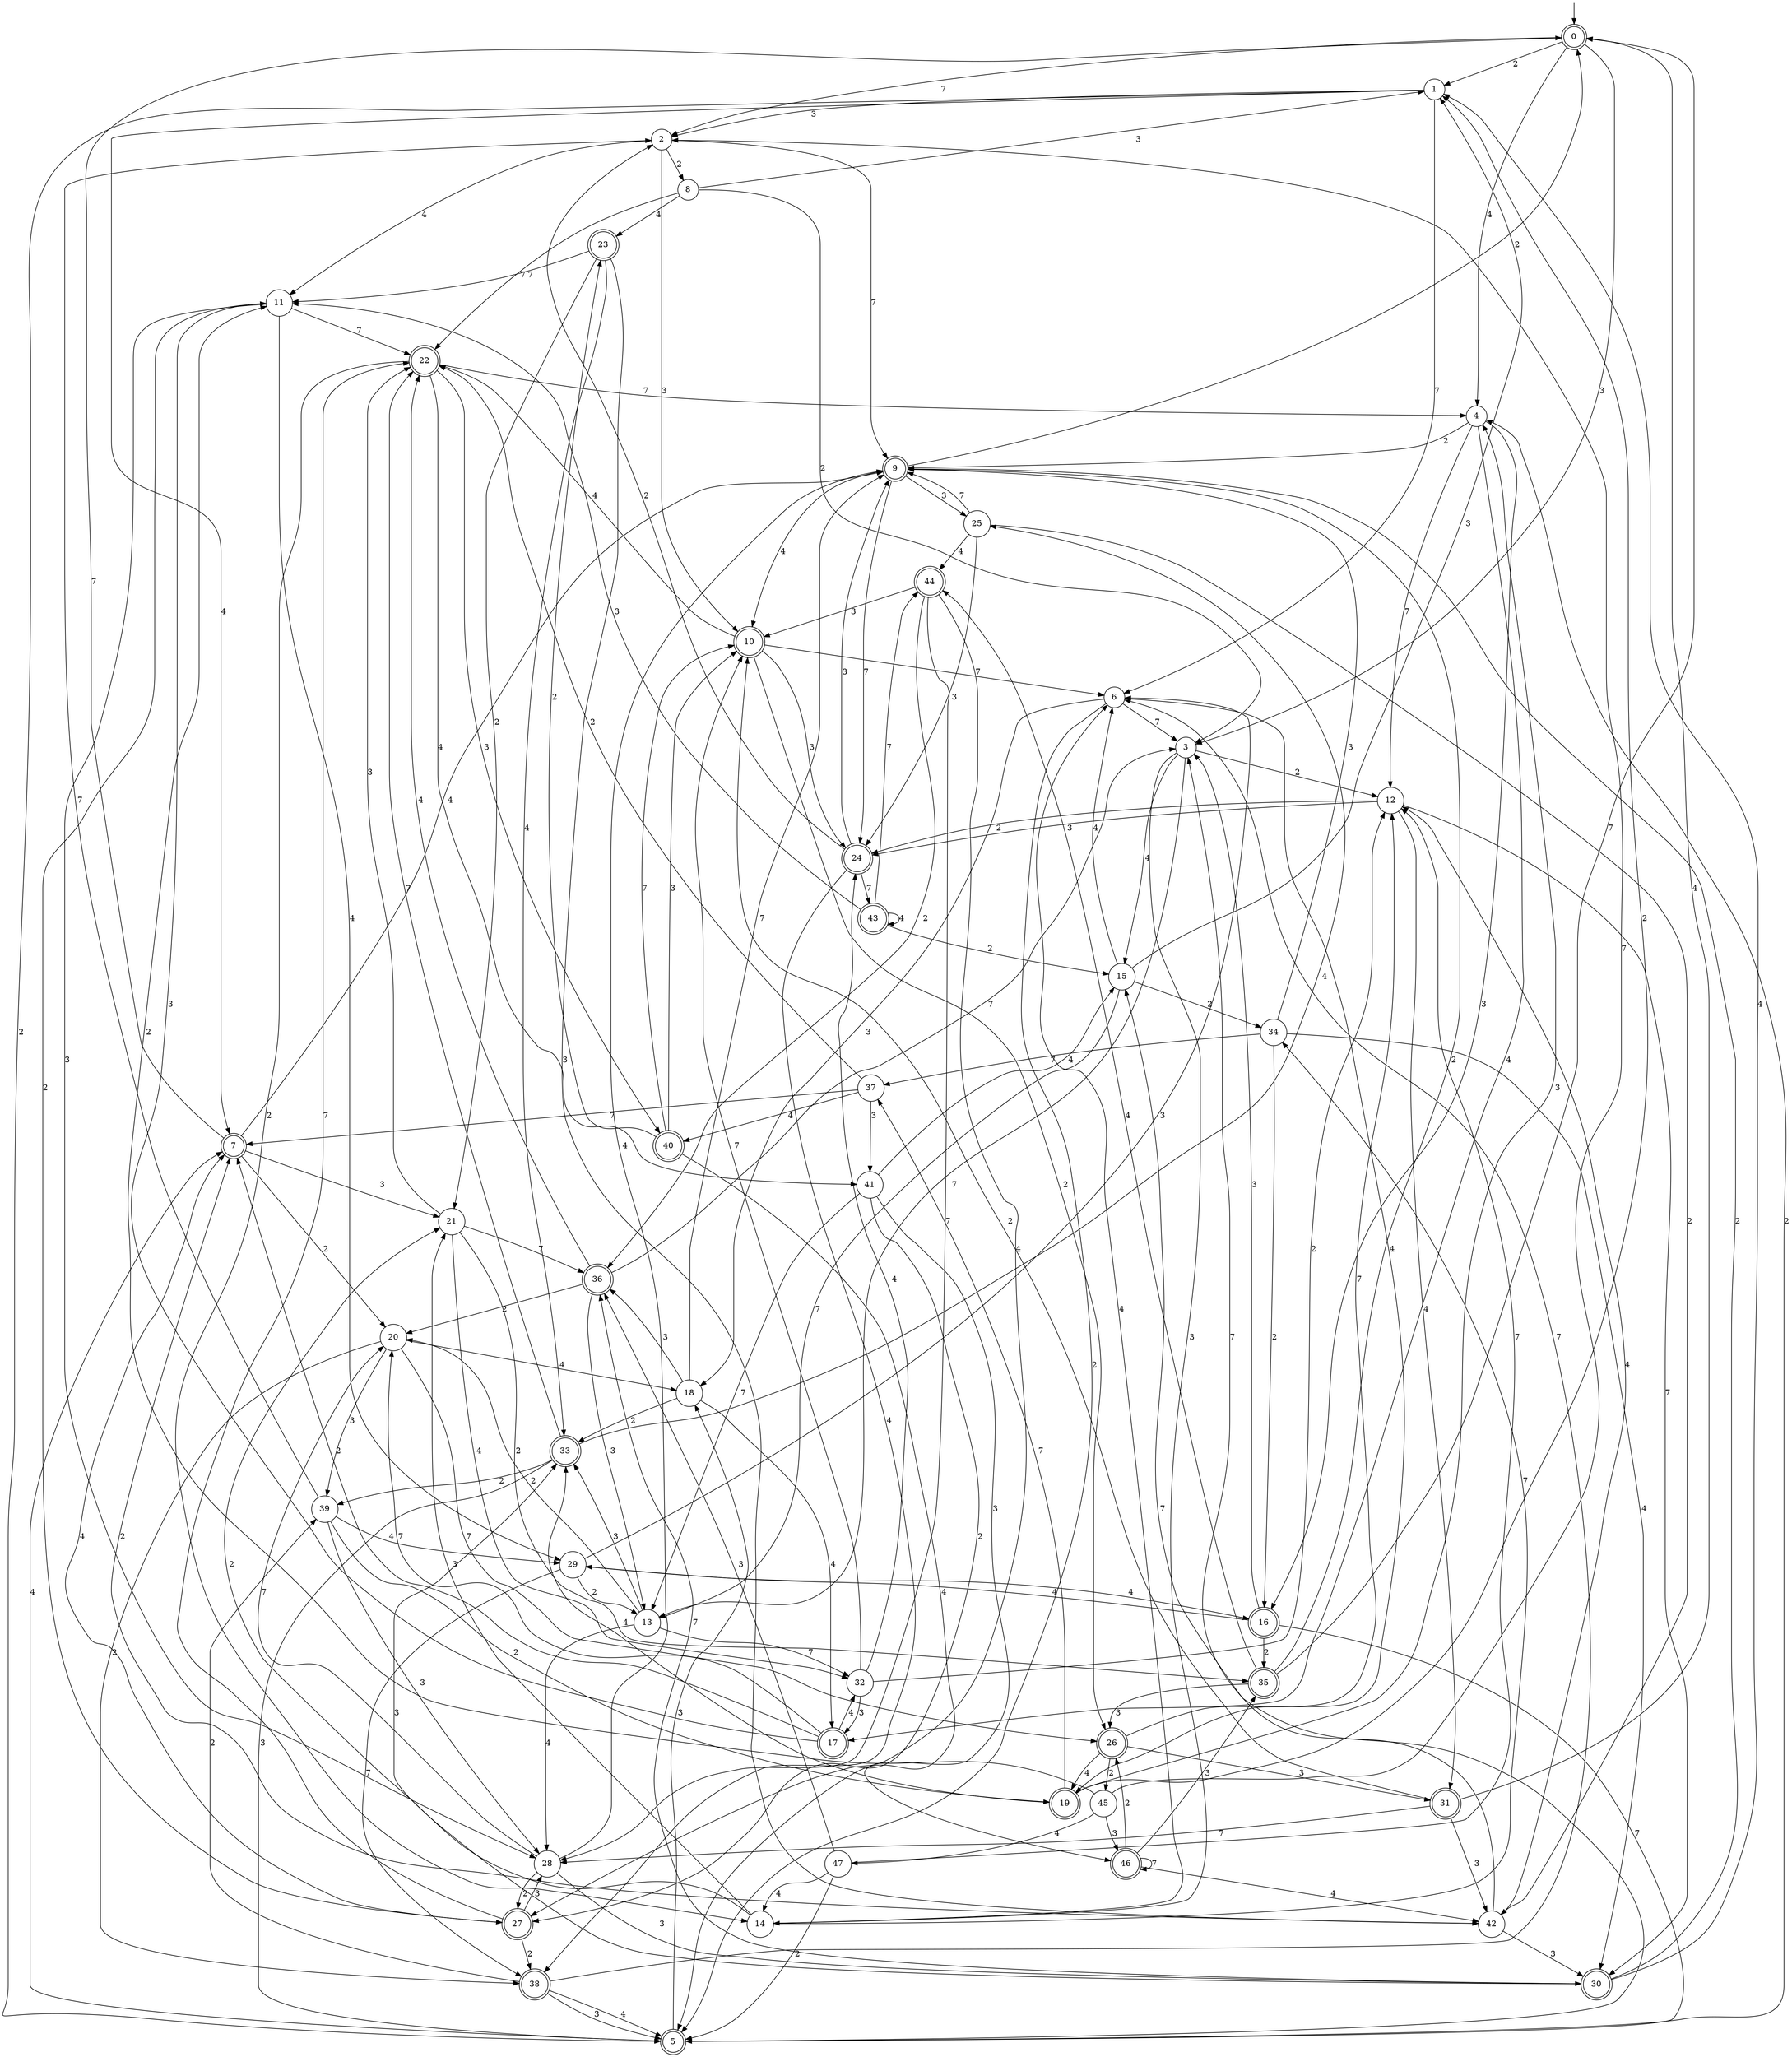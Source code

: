 digraph g {

	s0 [shape="doublecircle" label="0"];
	s1 [shape="circle" label="1"];
	s2 [shape="circle" label="2"];
	s3 [shape="circle" label="3"];
	s4 [shape="circle" label="4"];
	s5 [shape="doublecircle" label="5"];
	s6 [shape="circle" label="6"];
	s7 [shape="doublecircle" label="7"];
	s8 [shape="circle" label="8"];
	s9 [shape="doublecircle" label="9"];
	s10 [shape="doublecircle" label="10"];
	s11 [shape="circle" label="11"];
	s12 [shape="circle" label="12"];
	s13 [shape="circle" label="13"];
	s14 [shape="circle" label="14"];
	s15 [shape="circle" label="15"];
	s16 [shape="doublecircle" label="16"];
	s17 [shape="doublecircle" label="17"];
	s18 [shape="circle" label="18"];
	s19 [shape="doublecircle" label="19"];
	s20 [shape="circle" label="20"];
	s21 [shape="circle" label="21"];
	s22 [shape="doublecircle" label="22"];
	s23 [shape="doublecircle" label="23"];
	s24 [shape="doublecircle" label="24"];
	s25 [shape="circle" label="25"];
	s26 [shape="doublecircle" label="26"];
	s27 [shape="doublecircle" label="27"];
	s28 [shape="circle" label="28"];
	s29 [shape="circle" label="29"];
	s30 [shape="doublecircle" label="30"];
	s31 [shape="doublecircle" label="31"];
	s32 [shape="circle" label="32"];
	s33 [shape="doublecircle" label="33"];
	s34 [shape="circle" label="34"];
	s35 [shape="doublecircle" label="35"];
	s36 [shape="doublecircle" label="36"];
	s37 [shape="circle" label="37"];
	s38 [shape="doublecircle" label="38"];
	s39 [shape="circle" label="39"];
	s40 [shape="doublecircle" label="40"];
	s41 [shape="circle" label="41"];
	s42 [shape="circle" label="42"];
	s43 [shape="doublecircle" label="43"];
	s44 [shape="doublecircle" label="44"];
	s45 [shape="circle" label="45"];
	s46 [shape="doublecircle" label="46"];
	s47 [shape="circle" label="47"];
	s0 -> s1 [label="2"];
	s0 -> s2 [label="7"];
	s0 -> s3 [label="3"];
	s0 -> s4 [label="4"];
	s1 -> s5 [label="2"];
	s1 -> s6 [label="7"];
	s1 -> s2 [label="3"];
	s1 -> s7 [label="4"];
	s2 -> s8 [label="2"];
	s2 -> s9 [label="7"];
	s2 -> s10 [label="3"];
	s2 -> s11 [label="4"];
	s3 -> s12 [label="2"];
	s3 -> s13 [label="7"];
	s3 -> s14 [label="3"];
	s3 -> s15 [label="4"];
	s4 -> s9 [label="2"];
	s4 -> s12 [label="7"];
	s4 -> s16 [label="3"];
	s4 -> s17 [label="4"];
	s5 -> s4 [label="2"];
	s5 -> s15 [label="7"];
	s5 -> s18 [label="3"];
	s5 -> s7 [label="4"];
	s6 -> s5 [label="2"];
	s6 -> s3 [label="7"];
	s6 -> s18 [label="3"];
	s6 -> s19 [label="4"];
	s7 -> s20 [label="2"];
	s7 -> s0 [label="7"];
	s7 -> s21 [label="3"];
	s7 -> s9 [label="4"];
	s8 -> s3 [label="2"];
	s8 -> s22 [label="7"];
	s8 -> s1 [label="3"];
	s8 -> s23 [label="4"];
	s9 -> s0 [label="2"];
	s9 -> s24 [label="7"];
	s9 -> s25 [label="3"];
	s9 -> s10 [label="4"];
	s10 -> s26 [label="2"];
	s10 -> s6 [label="7"];
	s10 -> s24 [label="3"];
	s10 -> s22 [label="4"];
	s11 -> s27 [label="2"];
	s11 -> s22 [label="7"];
	s11 -> s28 [label="3"];
	s11 -> s29 [label="4"];
	s12 -> s24 [label="2"];
	s12 -> s30 [label="7"];
	s12 -> s24 [label="3"];
	s12 -> s31 [label="4"];
	s13 -> s20 [label="2"];
	s13 -> s32 [label="7"];
	s13 -> s33 [label="3"];
	s13 -> s28 [label="4"];
	s14 -> s21 [label="2"];
	s14 -> s34 [label="7"];
	s14 -> s21 [label="3"];
	s14 -> s6 [label="4"];
	s15 -> s34 [label="2"];
	s15 -> s13 [label="7"];
	s15 -> s1 [label="3"];
	s15 -> s6 [label="4"];
	s16 -> s35 [label="2"];
	s16 -> s5 [label="7"];
	s16 -> s3 [label="3"];
	s16 -> s29 [label="4"];
	s17 -> s7 [label="2"];
	s17 -> s20 [label="7"];
	s17 -> s11 [label="3"];
	s17 -> s32 [label="4"];
	s18 -> s33 [label="2"];
	s18 -> s9 [label="7"];
	s18 -> s36 [label="3"];
	s18 -> s17 [label="4"];
	s19 -> s1 [label="2"];
	s19 -> s37 [label="7"];
	s19 -> s4 [label="3"];
	s19 -> s33 [label="4"];
	s20 -> s38 [label="2"];
	s20 -> s26 [label="7"];
	s20 -> s39 [label="3"];
	s20 -> s18 [label="4"];
	s21 -> s35 [label="2"];
	s21 -> s36 [label="7"];
	s21 -> s22 [label="3"];
	s21 -> s32 [label="4"];
	s22 -> s14 [label="2"];
	s22 -> s4 [label="7"];
	s22 -> s40 [label="3"];
	s22 -> s41 [label="4"];
	s23 -> s21 [label="2"];
	s23 -> s11 [label="7"];
	s23 -> s42 [label="3"];
	s23 -> s33 [label="4"];
	s24 -> s2 [label="2"];
	s24 -> s43 [label="7"];
	s24 -> s9 [label="3"];
	s24 -> s38 [label="4"];
	s25 -> s42 [label="2"];
	s25 -> s9 [label="7"];
	s25 -> s24 [label="3"];
	s25 -> s44 [label="4"];
	s26 -> s45 [label="2"];
	s26 -> s12 [label="7"];
	s26 -> s31 [label="3"];
	s26 -> s19 [label="4"];
	s27 -> s38 [label="2"];
	s27 -> s22 [label="7"];
	s27 -> s28 [label="3"];
	s27 -> s7 [label="4"];
	s28 -> s27 [label="2"];
	s28 -> s20 [label="7"];
	s28 -> s30 [label="3"];
	s28 -> s9 [label="4"];
	s29 -> s13 [label="2"];
	s29 -> s38 [label="7"];
	s29 -> s6 [label="3"];
	s29 -> s16 [label="4"];
	s30 -> s9 [label="2"];
	s30 -> s36 [label="7"];
	s30 -> s33 [label="3"];
	s30 -> s1 [label="4"];
	s31 -> s10 [label="2"];
	s31 -> s28 [label="7"];
	s31 -> s42 [label="3"];
	s31 -> s0 [label="4"];
	s32 -> s12 [label="2"];
	s32 -> s10 [label="7"];
	s32 -> s17 [label="3"];
	s32 -> s24 [label="4"];
	s33 -> s39 [label="2"];
	s33 -> s22 [label="7"];
	s33 -> s5 [label="3"];
	s33 -> s25 [label="4"];
	s34 -> s16 [label="2"];
	s34 -> s37 [label="7"];
	s34 -> s9 [label="3"];
	s34 -> s30 [label="4"];
	s35 -> s9 [label="2"];
	s35 -> s0 [label="7"];
	s35 -> s26 [label="3"];
	s35 -> s44 [label="4"];
	s36 -> s20 [label="2"];
	s36 -> s3 [label="7"];
	s36 -> s13 [label="3"];
	s36 -> s22 [label="4"];
	s37 -> s22 [label="2"];
	s37 -> s7 [label="7"];
	s37 -> s41 [label="3"];
	s37 -> s40 [label="4"];
	s38 -> s39 [label="2"];
	s38 -> s6 [label="7"];
	s38 -> s5 [label="3"];
	s38 -> s5 [label="4"];
	s39 -> s19 [label="2"];
	s39 -> s2 [label="7"];
	s39 -> s28 [label="3"];
	s39 -> s29 [label="4"];
	s40 -> s23 [label="2"];
	s40 -> s10 [label="7"];
	s40 -> s10 [label="3"];
	s40 -> s5 [label="4"];
	s41 -> s27 [label="2"];
	s41 -> s13 [label="7"];
	s41 -> s46 [label="3"];
	s41 -> s15 [label="4"];
	s42 -> s7 [label="2"];
	s42 -> s3 [label="7"];
	s42 -> s30 [label="3"];
	s42 -> s12 [label="4"];
	s43 -> s15 [label="2"];
	s43 -> s44 [label="7"];
	s43 -> s11 [label="3"];
	s43 -> s43 [label="4"];
	s44 -> s36 [label="2"];
	s44 -> s28 [label="7"];
	s44 -> s10 [label="3"];
	s44 -> s27 [label="4"];
	s45 -> s11 [label="2"];
	s45 -> s2 [label="7"];
	s45 -> s46 [label="3"];
	s45 -> s47 [label="4"];
	s46 -> s26 [label="2"];
	s46 -> s46 [label="7"];
	s46 -> s35 [label="3"];
	s46 -> s42 [label="4"];
	s47 -> s5 [label="2"];
	s47 -> s12 [label="7"];
	s47 -> s36 [label="3"];
	s47 -> s14 [label="4"];

__start0 [label="" shape="none" width="0" height="0"];
__start0 -> s0;

}
